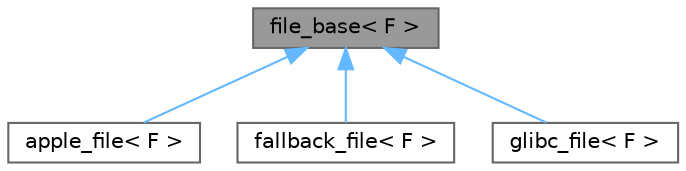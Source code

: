 digraph "file_base&lt; F &gt;"
{
 // LATEX_PDF_SIZE
  bgcolor="transparent";
  edge [fontname=Helvetica,fontsize=10,labelfontname=Helvetica,labelfontsize=10];
  node [fontname=Helvetica,fontsize=10,shape=box,height=0.2,width=0.4];
  Node1 [id="Node000001",label="file_base\< F \>",height=0.2,width=0.4,color="gray40", fillcolor="grey60", style="filled", fontcolor="black",tooltip=" "];
  Node1 -> Node2 [id="edge1_Node000001_Node000002",dir="back",color="steelblue1",style="solid",tooltip=" "];
  Node2 [id="Node000002",label="apple_file\< F \>",height=0.2,width=0.4,color="gray40", fillcolor="white", style="filled",URL="$classdetail_1_1apple__file.html",tooltip=" "];
  Node1 -> Node3 [id="edge2_Node000001_Node000003",dir="back",color="steelblue1",style="solid",tooltip=" "];
  Node3 [id="Node000003",label="fallback_file\< F \>",height=0.2,width=0.4,color="gray40", fillcolor="white", style="filled",URL="$classdetail_1_1fallback__file.html",tooltip=" "];
  Node1 -> Node4 [id="edge3_Node000001_Node000004",dir="back",color="steelblue1",style="solid",tooltip=" "];
  Node4 [id="Node000004",label="glibc_file\< F \>",height=0.2,width=0.4,color="gray40", fillcolor="white", style="filled",URL="$classdetail_1_1glibc__file.html",tooltip=" "];
}

